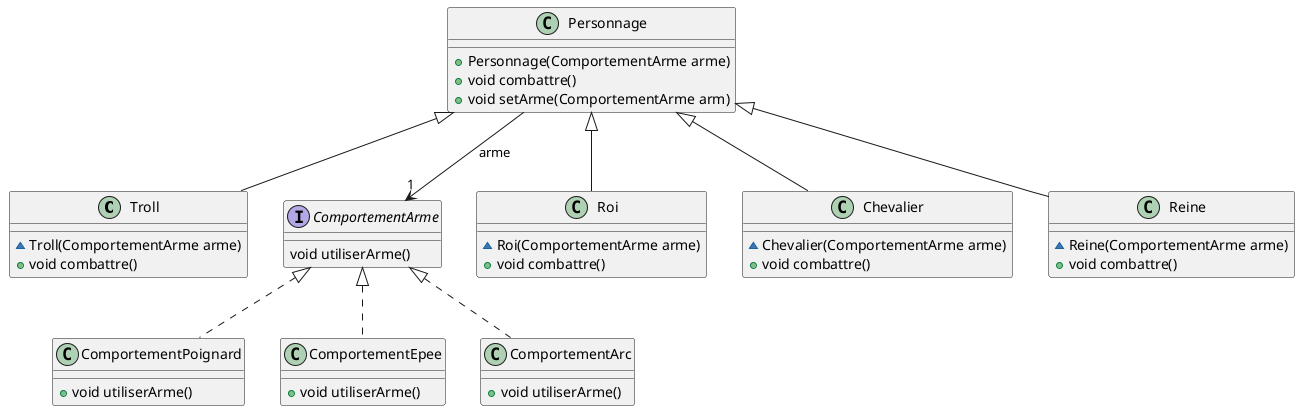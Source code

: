 @startuml
class Troll [[java:Troll]] {
	~Troll(ComportementArme arme)
	+void combattre()
}
class Personnage [[java:Personnage]] {
}
Personnage <|-- Troll
abstract class Personnage [[java:Personnage]] {
	+Personnage(ComportementArme arme)
	+void combattre()
	+void setArme(ComportementArme arm)
}
class ComportementArme [[java:comportement.arme.ComportementArme]] {
}
Personnage --> "1" ComportementArme : arme
class Roi [[java:Roi]] {
	~Roi(ComportementArme arme)
	+void combattre()
}
class Personnage [[java:Personnage]] {
}
Personnage <|-- Roi
class Chevalier [[java:Chevalier]] {
	~Chevalier(ComportementArme arme)
	+void combattre()
}
class Personnage [[java:Personnage]] {
}
Personnage <|-- Chevalier
class Reine [[java:Reine]] {
	~Reine(ComportementArme arme)
	+void combattre()
}
class Personnage [[java:Personnage]] {
}
Personnage <|-- Reine
interface ComportementArme [[java:comportement.arme.ComportementArme]] {
	void utiliserArme()
}
class ComportementPoignard [[java:comportement.arme.impl.ComportementPoignard]] {
	+void utiliserArme()
}
interface ComportementArme [[java:comportement.arme.ComportementArme]] {
}
ComportementArme <|.. ComportementPoignard
class ComportementEpee [[java:comportement.arme.impl.ComportementEpee]] {
	+void utiliserArme()
}
interface ComportementArme [[java:comportement.arme.ComportementArme]] {
}
ComportementArme <|.. ComportementEpee
class ComportementArc [[java:comportement.arme.impl.ComportementArc]] {
	+void utiliserArme()
}
interface ComportementArme [[java:comportement.arme.ComportementArme]] {
}
ComportementArme <|.. ComportementArc
@enduml